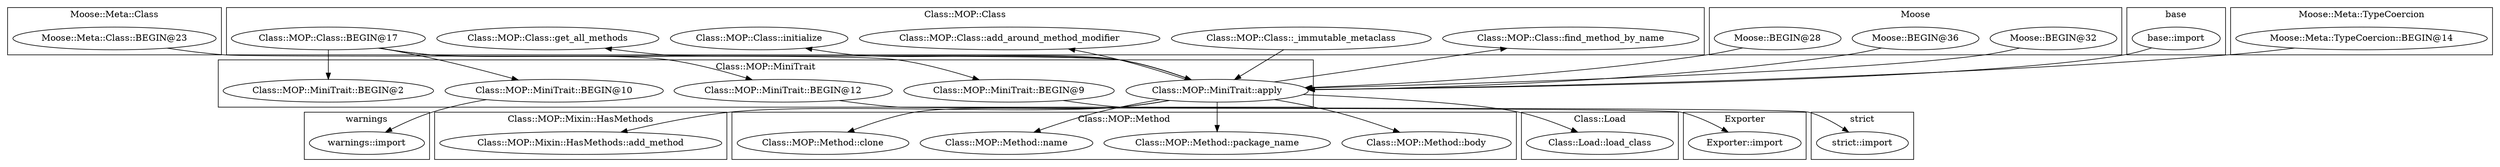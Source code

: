 digraph {
graph [overlap=false]
subgraph cluster_Class_MOP_Mixin_HasMethods {
	label="Class::MOP::Mixin::HasMethods";
	"Class::MOP::Mixin::HasMethods::add_method";
}
subgraph cluster_Class_MOP_Method {
	label="Class::MOP::Method";
	"Class::MOP::Method::name";
	"Class::MOP::Method::clone";
	"Class::MOP::Method::body";
	"Class::MOP::Method::package_name";
}
subgraph cluster_Moose_Meta_Class {
	label="Moose::Meta::Class";
	"Moose::Meta::Class::BEGIN@23";
}
subgraph cluster_Class_Load {
	label="Class::Load";
	"Class::Load::load_class";
}
subgraph cluster_Class_MOP_MiniTrait {
	label="Class::MOP::MiniTrait";
	"Class::MOP::MiniTrait::BEGIN@2";
	"Class::MOP::MiniTrait::BEGIN@10";
	"Class::MOP::MiniTrait::apply";
	"Class::MOP::MiniTrait::BEGIN@12";
	"Class::MOP::MiniTrait::BEGIN@9";
}
subgraph cluster_warnings {
	label="warnings";
	"warnings::import";
}
subgraph cluster_Class_MOP_Class {
	label="Class::MOP::Class";
	"Class::MOP::Class::find_method_by_name";
	"Class::MOP::Class::_immutable_metaclass";
	"Class::MOP::Class::BEGIN@17";
	"Class::MOP::Class::add_around_method_modifier";
	"Class::MOP::Class::initialize";
	"Class::MOP::Class::get_all_methods";
}
subgraph cluster_Moose {
	label="Moose";
	"Moose::BEGIN@32";
	"Moose::BEGIN@36";
	"Moose::BEGIN@28";
}
subgraph cluster_base {
	label="base";
	"base::import";
}
subgraph cluster_Exporter {
	label="Exporter";
	"Exporter::import";
}
subgraph cluster_Moose_Meta_TypeCoercion {
	label="Moose::Meta::TypeCoercion";
	"Moose::Meta::TypeCoercion::BEGIN@14";
}
subgraph cluster_strict {
	label="strict";
	"strict::import";
}
"Class::MOP::MiniTrait::apply" -> "Class::Load::load_class";
"Class::MOP::Class::BEGIN@17" -> "Class::MOP::MiniTrait::BEGIN@12";
"Class::MOP::MiniTrait::BEGIN@9" -> "strict::import";
"Class::MOP::MiniTrait::apply" -> "Class::MOP::Class::find_method_by_name";
"Class::MOP::MiniTrait::apply" -> "Class::MOP::Mixin::HasMethods::add_method";
"Class::MOP::MiniTrait::apply" -> "Class::MOP::Method::body";
"Class::MOP::MiniTrait::BEGIN@12" -> "Exporter::import";
"Class::MOP::MiniTrait::apply" -> "Class::MOP::Class::add_around_method_modifier";
"Class::MOP::MiniTrait::BEGIN@10" -> "warnings::import";
"Class::MOP::MiniTrait::apply" -> "Class::MOP::Class::initialize";
"Class::MOP::Class::BEGIN@17" -> "Class::MOP::MiniTrait::BEGIN@10";
"Class::MOP::MiniTrait::apply" -> "Class::MOP::Method::clone";
"Class::MOP::MiniTrait::apply" -> "Class::MOP::Method::package_name";
"Class::MOP::MiniTrait::apply" -> "Class::MOP::Method::name";
"Class::MOP::Class::BEGIN@17" -> "Class::MOP::MiniTrait::BEGIN@2";
"Moose::Meta::TypeCoercion::BEGIN@14" -> "Class::MOP::MiniTrait::apply";
"Moose::BEGIN@32" -> "Class::MOP::MiniTrait::apply";
"Class::MOP::Class::_immutable_metaclass" -> "Class::MOP::MiniTrait::apply";
"Moose::BEGIN@36" -> "Class::MOP::MiniTrait::apply";
"Moose::Meta::Class::BEGIN@23" -> "Class::MOP::MiniTrait::apply";
"Moose::BEGIN@28" -> "Class::MOP::MiniTrait::apply";
"base::import" -> "Class::MOP::MiniTrait::apply";
"Class::MOP::Class::BEGIN@17" -> "Class::MOP::MiniTrait::BEGIN@9";
"Class::MOP::MiniTrait::apply" -> "Class::MOP::Class::get_all_methods";
}
